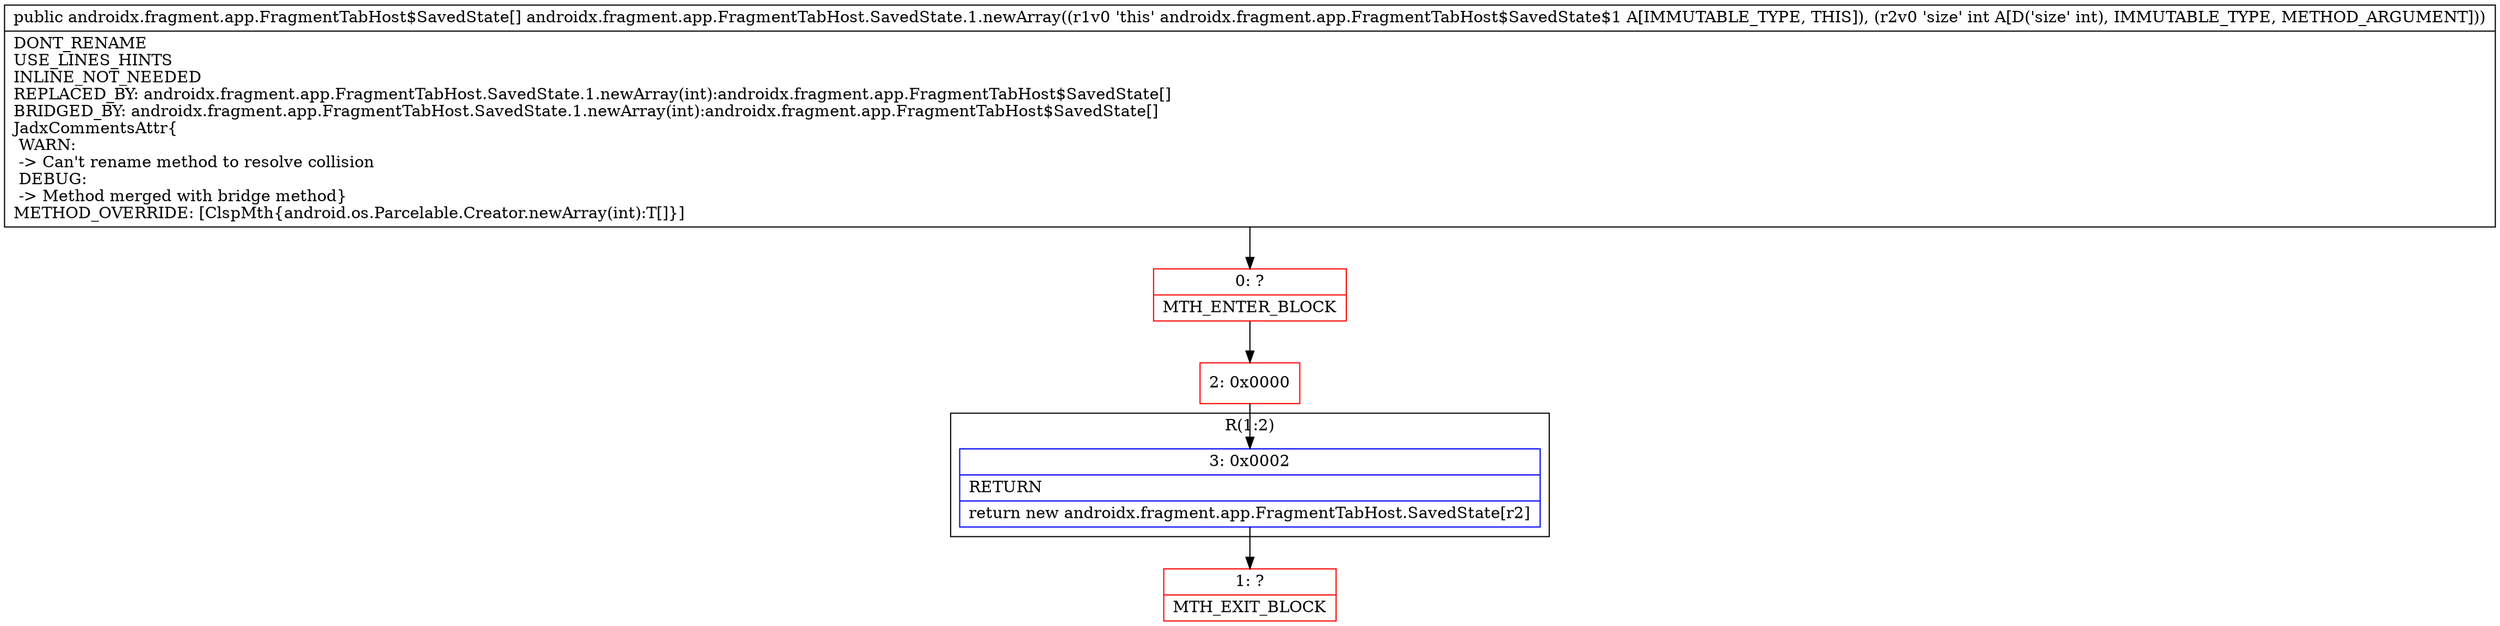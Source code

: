 digraph "CFG forandroidx.fragment.app.FragmentTabHost.SavedState.1.newArray(I)[Landroidx\/fragment\/app\/FragmentTabHost$SavedState;" {
subgraph cluster_Region_205542343 {
label = "R(1:2)";
node [shape=record,color=blue];
Node_3 [shape=record,label="{3\:\ 0x0002|RETURN\l|return new androidx.fragment.app.FragmentTabHost.SavedState[r2]\l}"];
}
Node_0 [shape=record,color=red,label="{0\:\ ?|MTH_ENTER_BLOCK\l}"];
Node_2 [shape=record,color=red,label="{2\:\ 0x0000}"];
Node_1 [shape=record,color=red,label="{1\:\ ?|MTH_EXIT_BLOCK\l}"];
MethodNode[shape=record,label="{public androidx.fragment.app.FragmentTabHost$SavedState[] androidx.fragment.app.FragmentTabHost.SavedState.1.newArray((r1v0 'this' androidx.fragment.app.FragmentTabHost$SavedState$1 A[IMMUTABLE_TYPE, THIS]), (r2v0 'size' int A[D('size' int), IMMUTABLE_TYPE, METHOD_ARGUMENT]))  | DONT_RENAME\lUSE_LINES_HINTS\lINLINE_NOT_NEEDED\lREPLACED_BY: androidx.fragment.app.FragmentTabHost.SavedState.1.newArray(int):androidx.fragment.app.FragmentTabHost$SavedState[]\lBRIDGED_BY: androidx.fragment.app.FragmentTabHost.SavedState.1.newArray(int):androidx.fragment.app.FragmentTabHost$SavedState[]\lJadxCommentsAttr\{\l WARN: \l \-\> Can't rename method to resolve collision\l DEBUG: \l \-\> Method merged with bridge method\}\lMETHOD_OVERRIDE: [ClspMth\{android.os.Parcelable.Creator.newArray(int):T[]\}]\l}"];
MethodNode -> Node_0;Node_3 -> Node_1;
Node_0 -> Node_2;
Node_2 -> Node_3;
}

